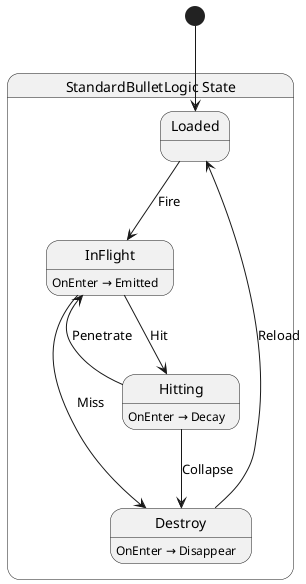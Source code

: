 @startuml StandardBulletLogic
state "StandardBulletLogic State" as EternalJourney_Bullet_Abstract_State_StandardBulletLogic_State {
  state "Loaded" as EternalJourney_Bullet_Abstract_State_StandardBulletLogic_State_Loaded
  state "InFlight" as EternalJourney_Bullet_Abstract_State_StandardBulletLogic_State_InFlight
  state "Hitting" as EternalJourney_Bullet_Abstract_State_StandardBulletLogic_State_Hitting
  state "Destroy" as EternalJourney_Bullet_Abstract_State_StandardBulletLogic_State_Destroy
}

EternalJourney_Bullet_Abstract_State_StandardBulletLogic_State_Destroy --> EternalJourney_Bullet_Abstract_State_StandardBulletLogic_State_Loaded : Reload
EternalJourney_Bullet_Abstract_State_StandardBulletLogic_State_Hitting --> EternalJourney_Bullet_Abstract_State_StandardBulletLogic_State_Destroy : Collapse
EternalJourney_Bullet_Abstract_State_StandardBulletLogic_State_Hitting --> EternalJourney_Bullet_Abstract_State_StandardBulletLogic_State_InFlight : Penetrate
EternalJourney_Bullet_Abstract_State_StandardBulletLogic_State_InFlight --> EternalJourney_Bullet_Abstract_State_StandardBulletLogic_State_Destroy : Miss
EternalJourney_Bullet_Abstract_State_StandardBulletLogic_State_InFlight --> EternalJourney_Bullet_Abstract_State_StandardBulletLogic_State_Hitting : Hit
EternalJourney_Bullet_Abstract_State_StandardBulletLogic_State_Loaded --> EternalJourney_Bullet_Abstract_State_StandardBulletLogic_State_InFlight : Fire

EternalJourney_Bullet_Abstract_State_StandardBulletLogic_State_Destroy : OnEnter → Disappear
EternalJourney_Bullet_Abstract_State_StandardBulletLogic_State_Hitting : OnEnter → Decay
EternalJourney_Bullet_Abstract_State_StandardBulletLogic_State_InFlight : OnEnter → Emitted

[*] --> EternalJourney_Bullet_Abstract_State_StandardBulletLogic_State_Loaded
@enduml